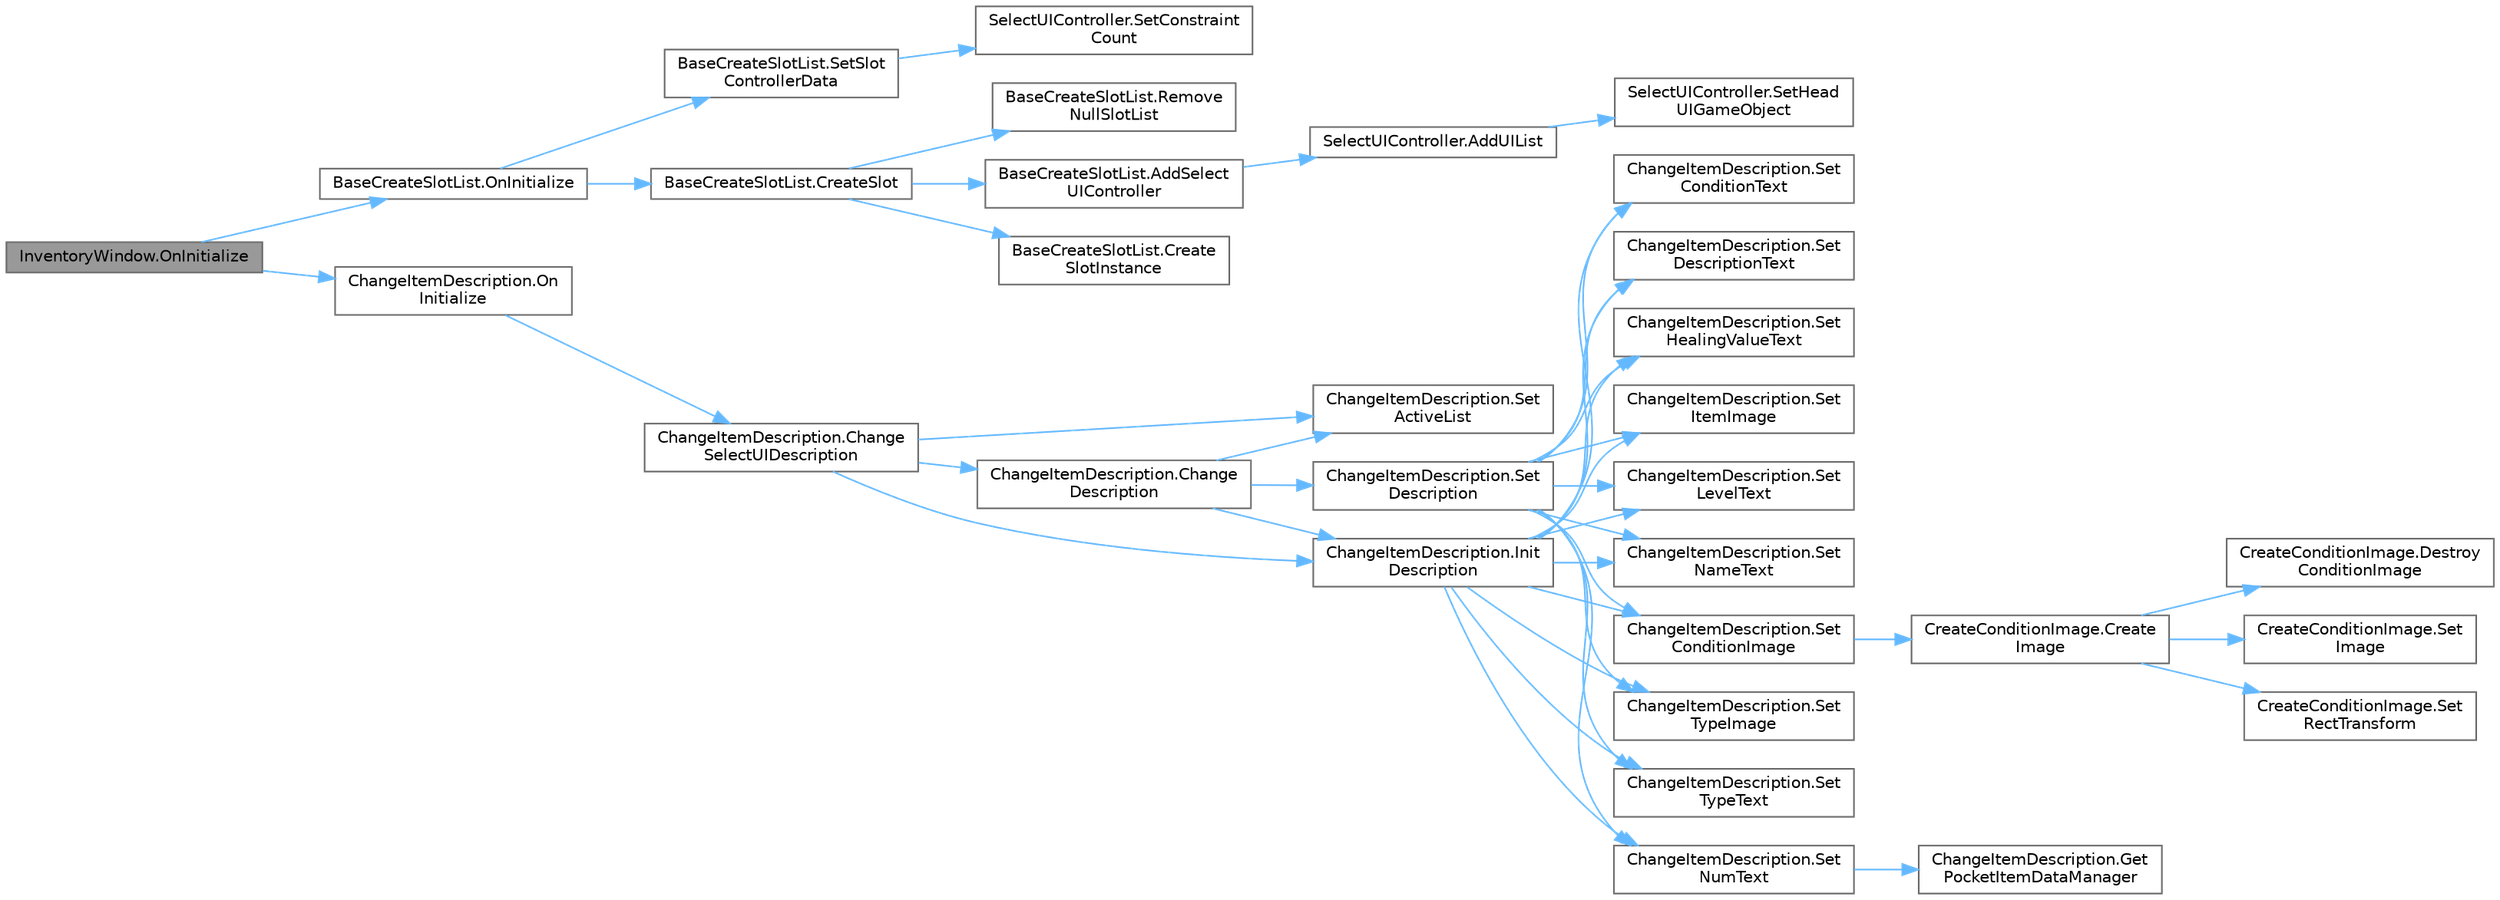 digraph "InventoryWindow.OnInitialize"
{
 // LATEX_PDF_SIZE
  bgcolor="transparent";
  edge [fontname=Helvetica,fontsize=10,labelfontname=Helvetica,labelfontsize=10];
  node [fontname=Helvetica,fontsize=10,shape=box,height=0.2,width=0.4];
  rankdir="LR";
  Node1 [id="Node000001",label="InventoryWindow.OnInitialize",height=0.2,width=0.4,color="gray40", fillcolor="grey60", style="filled", fontcolor="black",tooltip=" "];
  Node1 -> Node2 [id="edge43_Node000001_Node000002",color="steelblue1",style="solid",tooltip=" "];
  Node2 [id="Node000002",label="BaseCreateSlotList.OnInitialize",height=0.2,width=0.4,color="grey40", fillcolor="white", style="filled",URL="$class_base_create_slot_list.html#a6059aef6a5971425788c7080bca5a4b6",tooltip=" "];
  Node2 -> Node3 [id="edge44_Node000002_Node000003",color="steelblue1",style="solid",tooltip=" "];
  Node3 [id="Node000003",label="BaseCreateSlotList.CreateSlot",height=0.2,width=0.4,color="grey40", fillcolor="white", style="filled",URL="$class_base_create_slot_list.html#a1050fa09f7705d5e74fa66f14594368b",tooltip=" "];
  Node3 -> Node4 [id="edge45_Node000003_Node000004",color="steelblue1",style="solid",tooltip=" "];
  Node4 [id="Node000004",label="BaseCreateSlotList.AddSelect\lUIController",height=0.2,width=0.4,color="grey40", fillcolor="white", style="filled",URL="$class_base_create_slot_list.html#af0e4277f7a78c8cd9e63f9c98d5dd527",tooltip=" "];
  Node4 -> Node5 [id="edge46_Node000004_Node000005",color="steelblue1",style="solid",tooltip=" "];
  Node5 [id="Node000005",label="SelectUIController.AddUIList",height=0.2,width=0.4,color="grey40", fillcolor="white", style="filled",URL="$class_select_u_i_controller.html#af7ff95f16260b0d5d1bc1d6a7d310bdc",tooltip="作成したスロットリストに追加する"];
  Node5 -> Node6 [id="edge47_Node000005_Node000006",color="steelblue1",style="solid",tooltip=" "];
  Node6 [id="Node000006",label="SelectUIController.SetHead\lUIGameObject",height=0.2,width=0.4,color="grey40", fillcolor="white", style="filled",URL="$class_select_u_i_controller.html#a184fef57f010ec540df0384faaba8f1a",tooltip=" "];
  Node3 -> Node7 [id="edge48_Node000003_Node000007",color="steelblue1",style="solid",tooltip=" "];
  Node7 [id="Node000007",label="BaseCreateSlotList.Create\lSlotInstance",height=0.2,width=0.4,color="grey40", fillcolor="white", style="filled",URL="$class_base_create_slot_list.html#a51b06cac02cad5cb1ecba94d423d7f41",tooltip=" "];
  Node3 -> Node8 [id="edge49_Node000003_Node000008",color="steelblue1",style="solid",tooltip=" "];
  Node8 [id="Node000008",label="BaseCreateSlotList.Remove\lNullSlotList",height=0.2,width=0.4,color="grey40", fillcolor="white", style="filled",URL="$class_base_create_slot_list.html#a693cdbf1d249c8dd8319c2c080098cd0",tooltip=" "];
  Node2 -> Node9 [id="edge50_Node000002_Node000009",color="steelblue1",style="solid",tooltip=" "];
  Node9 [id="Node000009",label="BaseCreateSlotList.SetSlot\lControllerData",height=0.2,width=0.4,color="grey40", fillcolor="white", style="filled",URL="$class_base_create_slot_list.html#a3bfb22d0750245b5080d7ceac45082f2",tooltip=" "];
  Node9 -> Node10 [id="edge51_Node000009_Node000010",color="steelblue1",style="solid",tooltip=" "];
  Node10 [id="Node000010",label="SelectUIController.SetConstraint\lCount",height=0.2,width=0.4,color="grey40", fillcolor="white", style="filled",URL="$class_select_u_i_controller.html#a119c0124ff3ba0634e2566ecd2eedf40",tooltip=" "];
  Node1 -> Node11 [id="edge52_Node000001_Node000011",color="steelblue1",style="solid",tooltip=" "];
  Node11 [id="Node000011",label="ChangeItemDescription.On\lInitialize",height=0.2,width=0.4,color="grey40", fillcolor="white", style="filled",URL="$class_change_item_description.html#a372615885181314c2bf445cc29d00601",tooltip=" "];
  Node11 -> Node12 [id="edge53_Node000011_Node000012",color="steelblue1",style="solid",tooltip=" "];
  Node12 [id="Node000012",label="ChangeItemDescription.Change\lSelectUIDescription",height=0.2,width=0.4,color="grey40", fillcolor="white", style="filled",URL="$class_change_item_description.html#aacc81e0e1ff632ab53b5e50d2a0cddf8",tooltip=" "];
  Node12 -> Node13 [id="edge54_Node000012_Node000013",color="steelblue1",style="solid",tooltip=" "];
  Node13 [id="Node000013",label="ChangeItemDescription.Change\lDescription",height=0.2,width=0.4,color="grey40", fillcolor="white", style="filled",URL="$class_change_item_description.html#a39465c7eac4eeb08c1584153c2c32d4b",tooltip=" "];
  Node13 -> Node14 [id="edge55_Node000013_Node000014",color="steelblue1",style="solid",tooltip=" "];
  Node14 [id="Node000014",label="ChangeItemDescription.Init\lDescription",height=0.2,width=0.4,color="grey40", fillcolor="white", style="filled",URL="$class_change_item_description.html#a8fea78d4ad9d25fed84d8b30b905ad88",tooltip=" "];
  Node14 -> Node15 [id="edge56_Node000014_Node000015",color="steelblue1",style="solid",tooltip=" "];
  Node15 [id="Node000015",label="ChangeItemDescription.Set\lConditionImage",height=0.2,width=0.4,color="grey40", fillcolor="white", style="filled",URL="$class_change_item_description.html#aa185820af5921746ce678ddf4e957cf3",tooltip=" "];
  Node15 -> Node16 [id="edge57_Node000015_Node000016",color="steelblue1",style="solid",tooltip=" "];
  Node16 [id="Node000016",label="CreateConditionImage.Create\lImage",height=0.2,width=0.4,color="grey40", fillcolor="white", style="filled",URL="$class_create_condition_image.html#a9603eed3ccdae658bf880d2e557f02e6",tooltip=" "];
  Node16 -> Node17 [id="edge58_Node000016_Node000017",color="steelblue1",style="solid",tooltip=" "];
  Node17 [id="Node000017",label="CreateConditionImage.Destroy\lConditionImage",height=0.2,width=0.4,color="grey40", fillcolor="white", style="filled",URL="$class_create_condition_image.html#a159795bea19415be7c8e0fdad6a88c16",tooltip=" "];
  Node16 -> Node18 [id="edge59_Node000016_Node000018",color="steelblue1",style="solid",tooltip=" "];
  Node18 [id="Node000018",label="CreateConditionImage.Set\lImage",height=0.2,width=0.4,color="grey40", fillcolor="white", style="filled",URL="$class_create_condition_image.html#ab38aa7fcd00e6061cc361f1045c7a65f",tooltip=" "];
  Node16 -> Node19 [id="edge60_Node000016_Node000019",color="steelblue1",style="solid",tooltip=" "];
  Node19 [id="Node000019",label="CreateConditionImage.Set\lRectTransform",height=0.2,width=0.4,color="grey40", fillcolor="white", style="filled",URL="$class_create_condition_image.html#aef971bb4aaf167e2af69e71299a5164e",tooltip=" "];
  Node14 -> Node20 [id="edge61_Node000014_Node000020",color="steelblue1",style="solid",tooltip=" "];
  Node20 [id="Node000020",label="ChangeItemDescription.Set\lConditionText",height=0.2,width=0.4,color="grey40", fillcolor="white", style="filled",URL="$class_change_item_description.html#a9428b047a02113ad7d84e82e7c53347e",tooltip=" "];
  Node14 -> Node21 [id="edge62_Node000014_Node000021",color="steelblue1",style="solid",tooltip=" "];
  Node21 [id="Node000021",label="ChangeItemDescription.Set\lDescriptionText",height=0.2,width=0.4,color="grey40", fillcolor="white", style="filled",URL="$class_change_item_description.html#adb1ebfa967778858c3914e4bc5efbd0f",tooltip=" "];
  Node14 -> Node22 [id="edge63_Node000014_Node000022",color="steelblue1",style="solid",tooltip=" "];
  Node22 [id="Node000022",label="ChangeItemDescription.Set\lHealingValueText",height=0.2,width=0.4,color="grey40", fillcolor="white", style="filled",URL="$class_change_item_description.html#aa1b05f79f4eb415b9ca36d3af768fec4",tooltip=" "];
  Node14 -> Node23 [id="edge64_Node000014_Node000023",color="steelblue1",style="solid",tooltip=" "];
  Node23 [id="Node000023",label="ChangeItemDescription.Set\lItemImage",height=0.2,width=0.4,color="grey40", fillcolor="white", style="filled",URL="$class_change_item_description.html#a9f66e8cf3c8009b6029632d024c9ec31",tooltip=" "];
  Node14 -> Node24 [id="edge65_Node000014_Node000024",color="steelblue1",style="solid",tooltip=" "];
  Node24 [id="Node000024",label="ChangeItemDescription.Set\lLevelText",height=0.2,width=0.4,color="grey40", fillcolor="white", style="filled",URL="$class_change_item_description.html#ad8d9c84b5f93d3bbf430690f17a60f37",tooltip=" "];
  Node14 -> Node25 [id="edge66_Node000014_Node000025",color="steelblue1",style="solid",tooltip=" "];
  Node25 [id="Node000025",label="ChangeItemDescription.Set\lNameText",height=0.2,width=0.4,color="grey40", fillcolor="white", style="filled",URL="$class_change_item_description.html#a3ec87231626383d41e2880588e1b680f",tooltip=" "];
  Node14 -> Node26 [id="edge67_Node000014_Node000026",color="steelblue1",style="solid",tooltip=" "];
  Node26 [id="Node000026",label="ChangeItemDescription.Set\lNumText",height=0.2,width=0.4,color="grey40", fillcolor="white", style="filled",URL="$class_change_item_description.html#a5250daf10f3b969e12506a26baae64b7",tooltip=" "];
  Node26 -> Node27 [id="edge68_Node000026_Node000027",color="steelblue1",style="solid",tooltip=" "];
  Node27 [id="Node000027",label="ChangeItemDescription.Get\lPocketItemDataManager",height=0.2,width=0.4,color="grey40", fillcolor="white", style="filled",URL="$class_change_item_description.html#a93b44386a6c1982756a07f380a8e9716",tooltip=" "];
  Node14 -> Node28 [id="edge69_Node000014_Node000028",color="steelblue1",style="solid",tooltip=" "];
  Node28 [id="Node000028",label="ChangeItemDescription.Set\lTypeImage",height=0.2,width=0.4,color="grey40", fillcolor="white", style="filled",URL="$class_change_item_description.html#a8c37b1ca4fad6670c3b9c105ac77e706",tooltip=" "];
  Node14 -> Node29 [id="edge70_Node000014_Node000029",color="steelblue1",style="solid",tooltip=" "];
  Node29 [id="Node000029",label="ChangeItemDescription.Set\lTypeText",height=0.2,width=0.4,color="grey40", fillcolor="white", style="filled",URL="$class_change_item_description.html#a7611e7ccedb5b7ae0e7ba93c0721f296",tooltip=" "];
  Node13 -> Node30 [id="edge71_Node000013_Node000030",color="steelblue1",style="solid",tooltip=" "];
  Node30 [id="Node000030",label="ChangeItemDescription.Set\lActiveList",height=0.2,width=0.4,color="grey40", fillcolor="white", style="filled",URL="$class_change_item_description.html#a25731aff5117c8141b0f5daf41dd9988",tooltip=" "];
  Node13 -> Node31 [id="edge72_Node000013_Node000031",color="steelblue1",style="solid",tooltip=" "];
  Node31 [id="Node000031",label="ChangeItemDescription.Set\lDescription",height=0.2,width=0.4,color="grey40", fillcolor="white", style="filled",URL="$class_change_item_description.html#a80f1cb0c60ae117de04d58a221747612",tooltip=" "];
  Node31 -> Node15 [id="edge73_Node000031_Node000015",color="steelblue1",style="solid",tooltip=" "];
  Node31 -> Node20 [id="edge74_Node000031_Node000020",color="steelblue1",style="solid",tooltip=" "];
  Node31 -> Node21 [id="edge75_Node000031_Node000021",color="steelblue1",style="solid",tooltip=" "];
  Node31 -> Node22 [id="edge76_Node000031_Node000022",color="steelblue1",style="solid",tooltip=" "];
  Node31 -> Node23 [id="edge77_Node000031_Node000023",color="steelblue1",style="solid",tooltip=" "];
  Node31 -> Node24 [id="edge78_Node000031_Node000024",color="steelblue1",style="solid",tooltip=" "];
  Node31 -> Node25 [id="edge79_Node000031_Node000025",color="steelblue1",style="solid",tooltip=" "];
  Node31 -> Node26 [id="edge80_Node000031_Node000026",color="steelblue1",style="solid",tooltip=" "];
  Node31 -> Node28 [id="edge81_Node000031_Node000028",color="steelblue1",style="solid",tooltip=" "];
  Node31 -> Node29 [id="edge82_Node000031_Node000029",color="steelblue1",style="solid",tooltip=" "];
  Node12 -> Node14 [id="edge83_Node000012_Node000014",color="steelblue1",style="solid",tooltip=" "];
  Node12 -> Node30 [id="edge84_Node000012_Node000030",color="steelblue1",style="solid",tooltip=" "];
}
